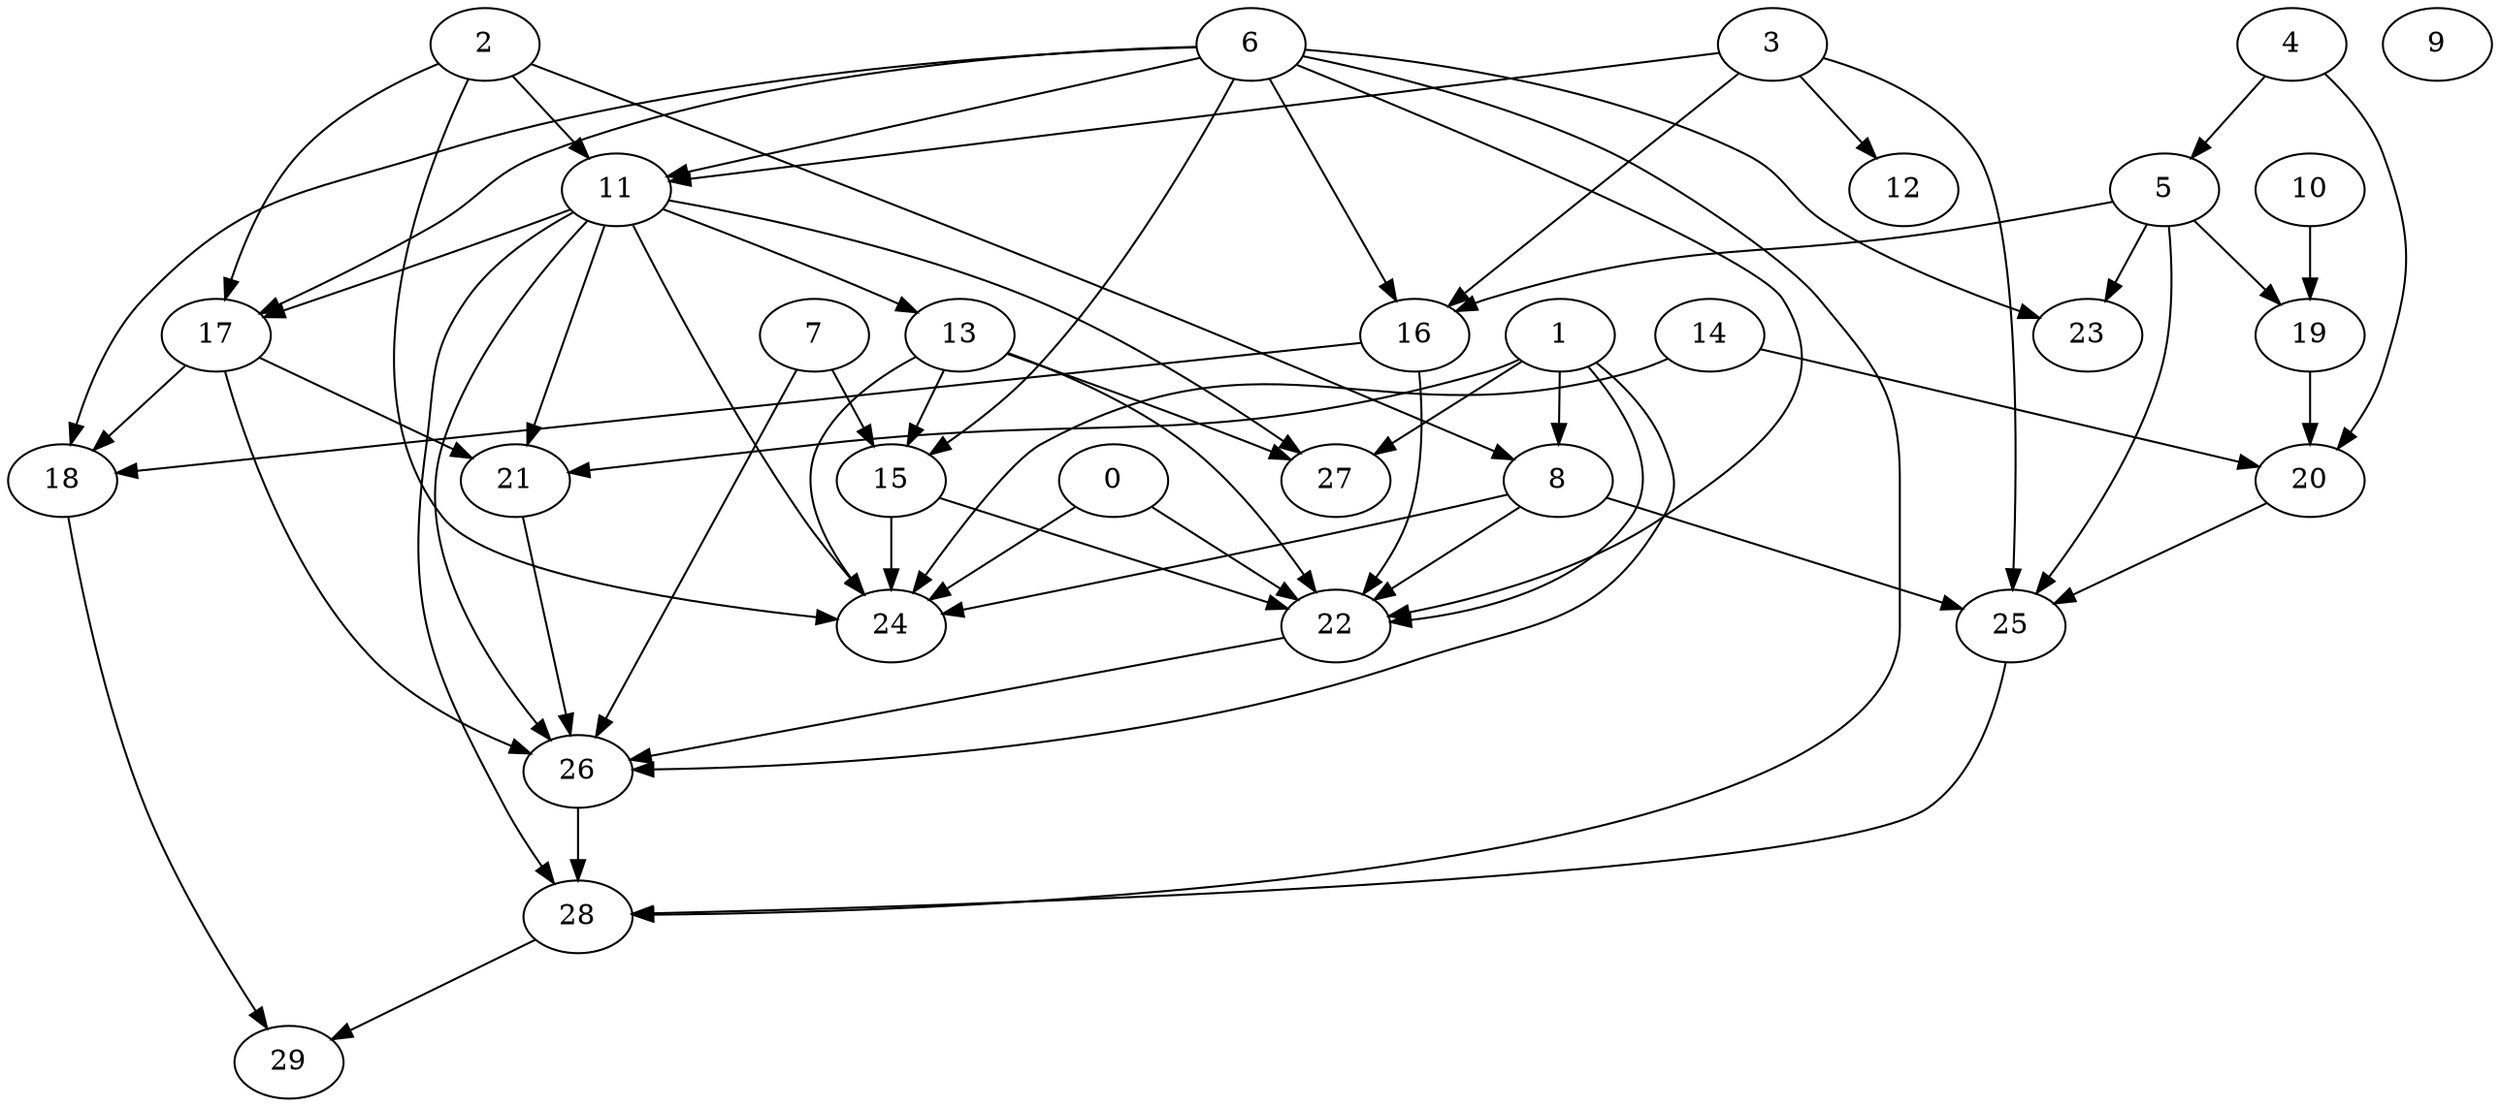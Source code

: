 digraph "Random_Nodes_30_Density_2.10_CCR_1.02_WeightType_Random" {
	graph ["Duplicate states"=0,
		GraphType=Random,
		"Max states in OPEN"=0,
		Modes="120000ms; topo-ordered tasks, ; Pruning: task equivalence, fixed order ready list, ; F-value: ; Optimisation: best schedule length (\
SL) optimisation on equal, ",
		NumberOfTasks=30,
		"Pruned using list schedule length"=16147675,
		"States removed from OPEN"=0,
		TargetSystem="Homogeneous-2",
		"Time to schedule (ms)"=14887,
		"Total idle time"=0,
		"Total schedule length"=192,
		"Total sequential time"=382,
		"Total states created"=80414497
	];
	2	["Finish time"=48,
		Processor=0,
		"Start time"=28,
		Weight=20];
	11	["Finish time"=80,
		Processor=1,
		"Start time"=68,
		Weight=12];
	2 -> 11	[Weight=3];
	8	["Finish time"=68,
		Processor=1,
		"Start time"=50,
		Weight=18];
	2 -> 8	[Weight=2];
	17	["Finish time"=102,
		Processor=0,
		"Start time"=86,
		Weight=16];
	2 -> 17	[Weight=6];
	24	["Finish time"=174,
		Processor=0,
		"Start time"=164,
		Weight=10];
	2 -> 24	[Weight=3];
	6	["Finish time"=50,
		Processor=1,
		"Start time"=30,
		Weight=20];
	6 -> 11	[Weight=2];
	15	["Finish time"=108,
		Processor=1,
		"Start time"=100,
		Weight=8];
	6 -> 15	[Weight=8];
	6 -> 17	[Weight=7];
	16	["Finish time"=118,
		Processor=0,
		"Start time"=114,
		Weight=4];
	6 -> 16	[Weight=7];
	22	["Finish time"=138,
		Processor=0,
		"Start time"=118,
		Weight=20];
	6 -> 22	[Weight=6];
	28	["Finish time"=178,
		Processor=1,
		"Start time"=168,
		Weight=10];
	6 -> 28	[Weight=7];
	18	["Finish time"=164,
		Processor=0,
		"Start time"=158,
		Weight=6];
	6 -> 18	[Weight=6];
	23	["Finish time"=190,
		Processor=0,
		"Start time"=174,
		Weight=16];
	6 -> 23	[Weight=7];
	3	["Finish time"=60,
		Processor=0,
		"Start time"=48,
		Weight=12];
	3 -> 11	[Weight=3];
	3 -> 16	[Weight=7];
	25	["Finish time"=168,
		Processor=1,
		"Start time"=150,
		Weight=18];
	3 -> 25	[Weight=10];
	12	["Finish time"=66,
		Processor=0,
		"Start time"=60,
		Weight=6];
	3 -> 12	[Weight=10];
	13	["Finish time"=96,
		Processor=1,
		"Start time"=80,
		Weight=16];
	11 -> 13	[Weight=5];
	11 -> 17	[Weight=5];
	21	["Finish time"=110,
		Processor=0,
		"Start time"=102,
		Weight=8];
	11 -> 21	[Weight=6];
	26	["Finish time"=158,
		Processor=0,
		"Start time"=138,
		Weight=20];
	11 -> 26	[Weight=7];
	11 -> 28	[Weight=4];
	11 -> 24	[Weight=2];
	27	["Finish time"=114,
		Processor=0,
		"Start time"=110,
		Weight=4];
	11 -> 27	[Weight=3];
	4	["Finish time"=86,
		Processor=0,
		"Start time"=66,
		Weight=20];
	5	["Finish time"=100,
		Processor=1,
		"Start time"=96,
		Weight=4];
	4 -> 5	[Weight=2];
	20	["Finish time"=150,
		Processor=1,
		"Start time"=130,
		Weight=20];
	4 -> 20	[Weight=2];
	1	["Finish time"=28,
		Processor=0,
		"Start time"=20,
		Weight=8];
	1 -> 8	[Weight=7];
	1 -> 22	[Weight=2];
	1 -> 21	[Weight=3];
	1 -> 26	[Weight=9];
	1 -> 27	[Weight=7];
	13 -> 15	[Weight=8];
	13 -> 22	[Weight=8];
	13 -> 24	[Weight=7];
	13 -> 27	[Weight=10];
	10	["Finish time"=118,
		Processor=1,
		"Start time"=108,
		Weight=10];
	19	["Finish time"=130,
		Processor=1,
		"Start time"=118,
		Weight=12];
	10 -> 19	[Weight=8];
	5 -> 19	[Weight=6];
	5 -> 16	[Weight=9];
	5 -> 25	[Weight=4];
	5 -> 23	[Weight=6];
	14	["Finish time"=30,
		Processor=1,
		"Start time"=10,
		Weight=20];
	14 -> 20	[Weight=6];
	14 -> 24	[Weight=10];
	8 -> 22	[Weight=4];
	8 -> 25	[Weight=7];
	8 -> 24	[Weight=10];
	7	["Finish time"=10,
		Processor=1,
		"Start time"=6,
		Weight=4];
	7 -> 15	[Weight=5];
	7 -> 26	[Weight=10];
	19 -> 20	[Weight=6];
	0	["Finish time"=6,
		Processor=1,
		"Start time"=0,
		Weight=6];
	0 -> 22	[Weight=7];
	0 -> 24	[Weight=8];
	15 -> 22	[Weight=3];
	15 -> 24	[Weight=6];
	17 -> 21	[Weight=6];
	17 -> 26	[Weight=5];
	17 -> 18	[Weight=10];
	16 -> 22	[Weight=5];
	16 -> 18	[Weight=3];
	22 -> 26	[Weight=6];
	20 -> 25	[Weight=7];
	21 -> 26	[Weight=6];
	26 -> 28	[Weight=10];
	25 -> 28	[Weight=9];
	29	["Finish time"=192,
		Processor=1,
		"Start time"=178,
		Weight=14];
	28 -> 29	[Weight=10];
	18 -> 29	[Weight=7];
	9	["Finish time"=20,
		Processor=0,
		"Start time"=0,
		Weight=20];
}
